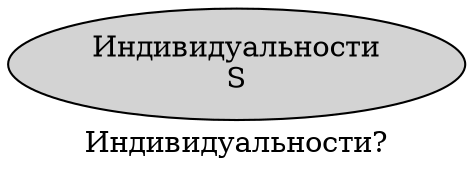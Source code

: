digraph SENTENCE_4159 {
	graph [label="Индивидуальности?"]
	node [style=filled]
		0 [label="Индивидуальности
S" color="" fillcolor=lightgray penwidth=1 shape=ellipse]
}